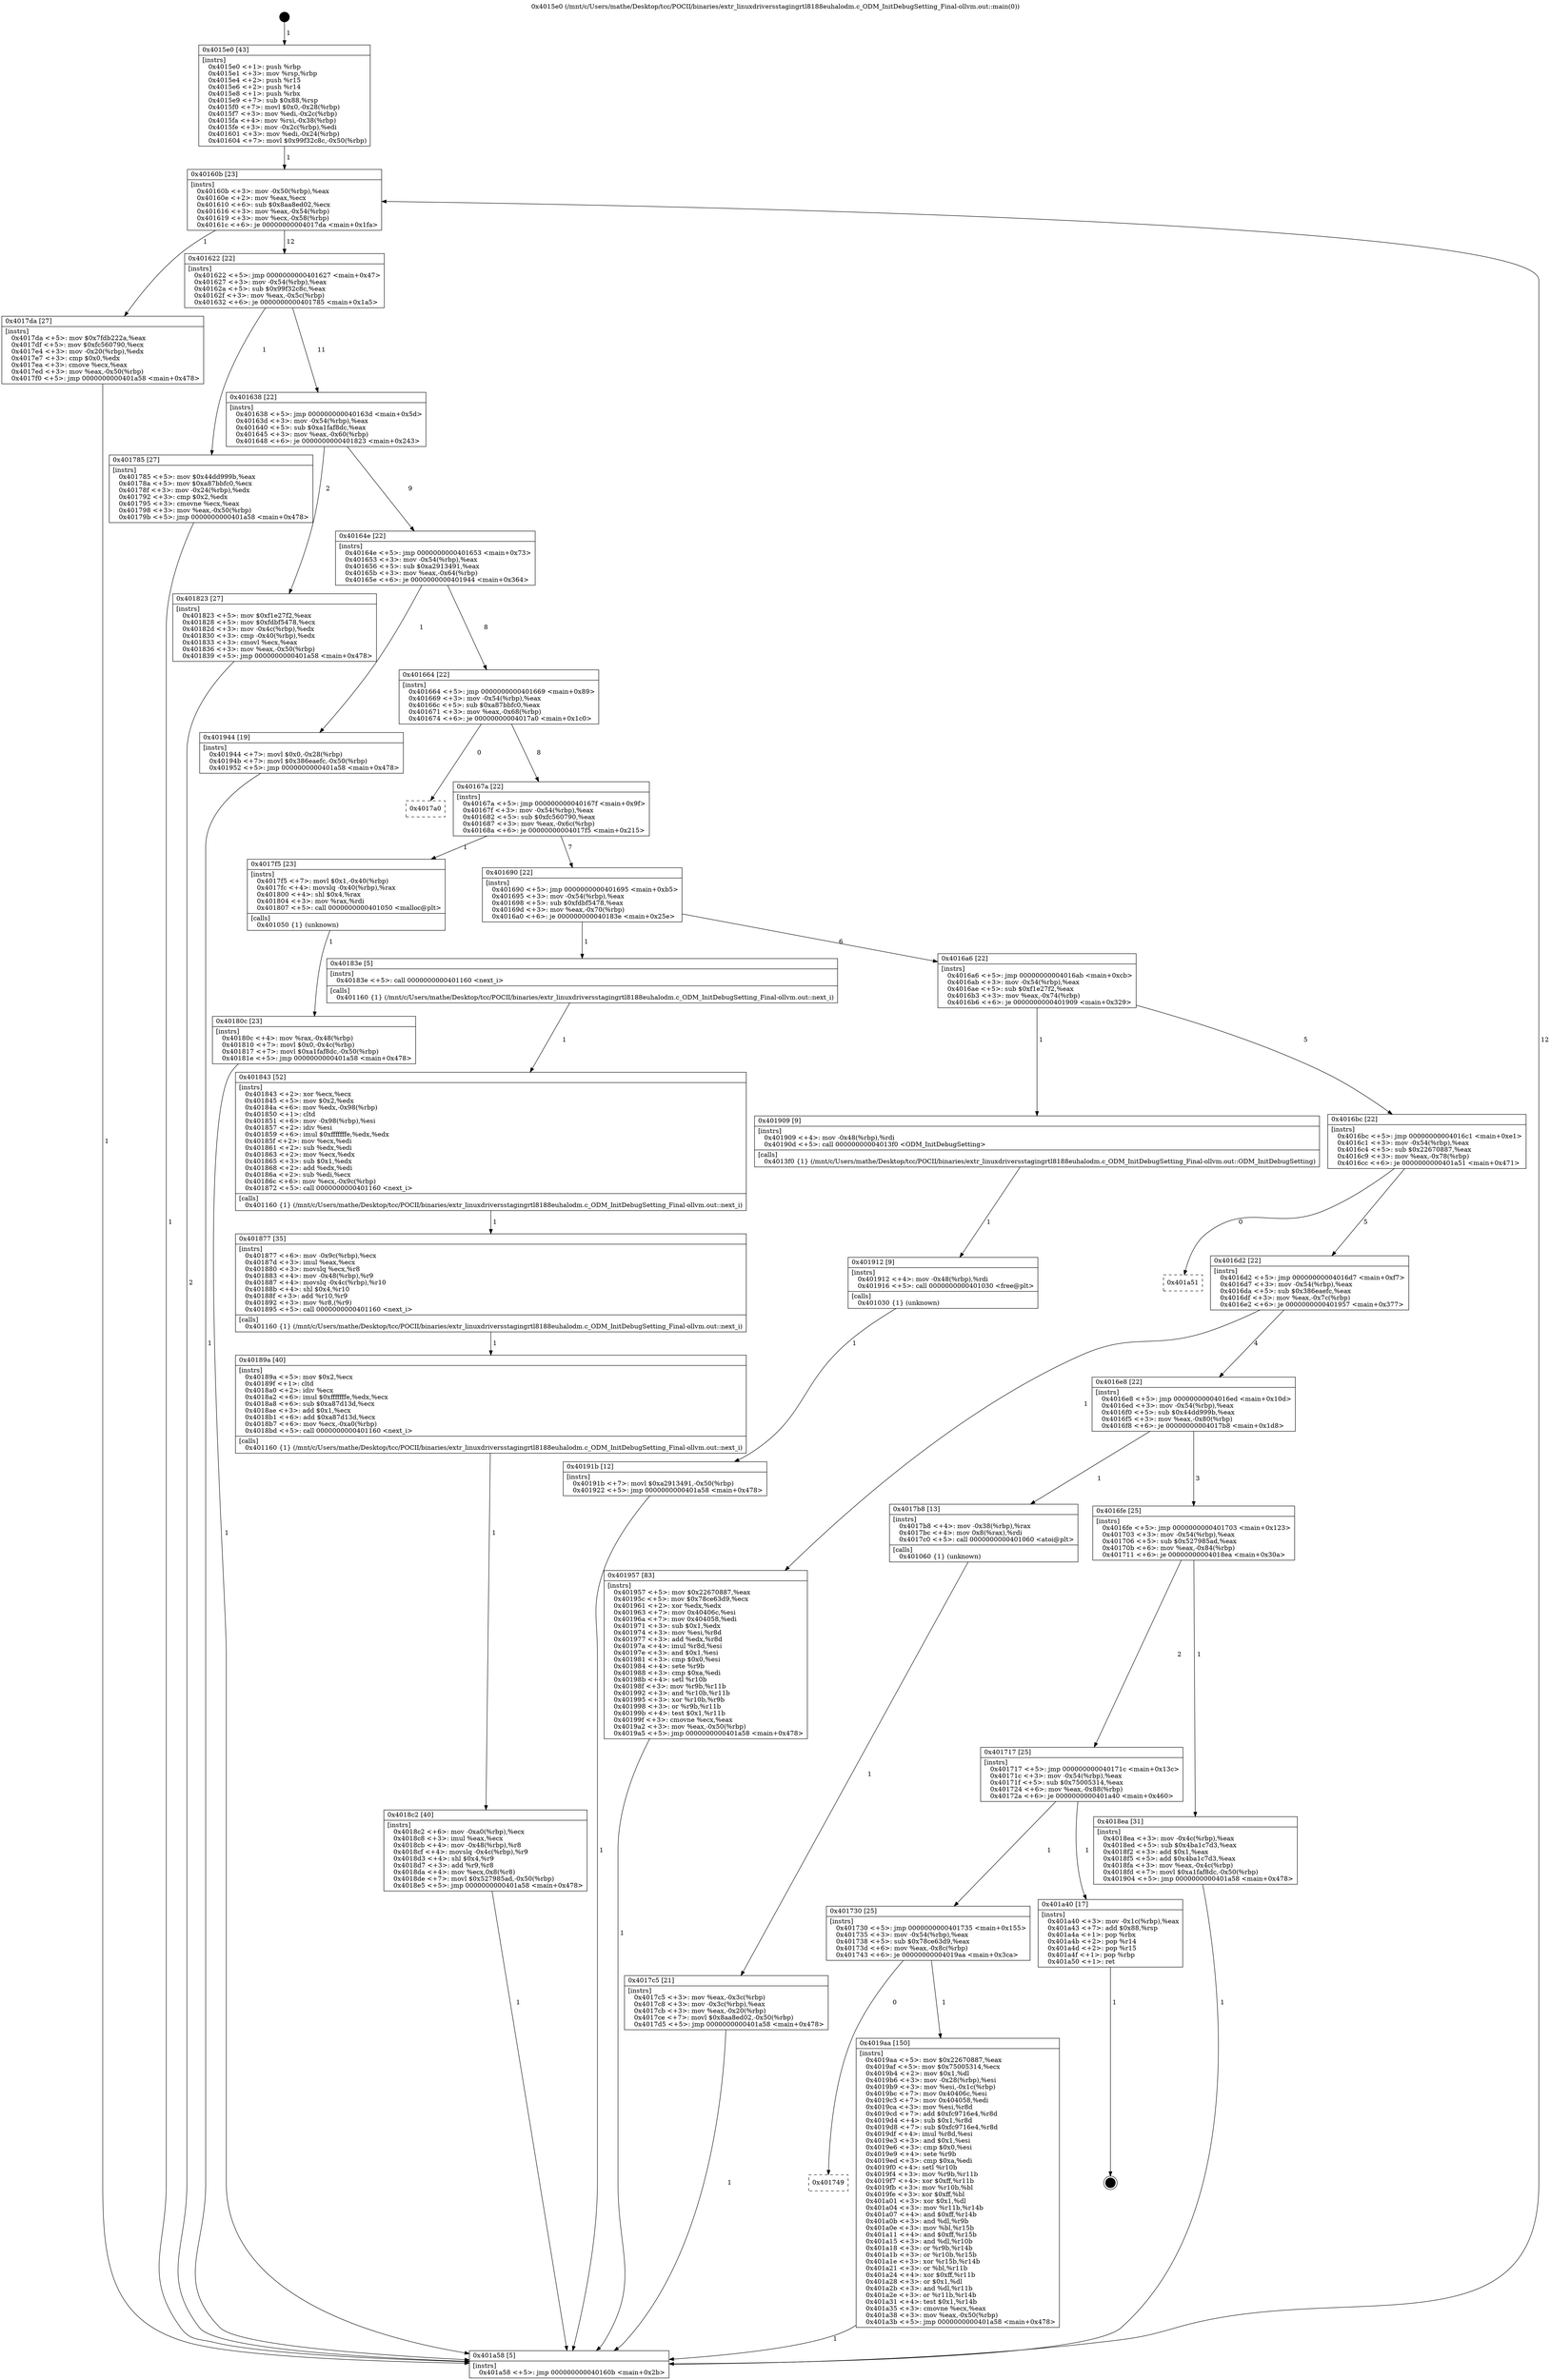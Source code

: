 digraph "0x4015e0" {
  label = "0x4015e0 (/mnt/c/Users/mathe/Desktop/tcc/POCII/binaries/extr_linuxdriversstagingrtl8188euhalodm.c_ODM_InitDebugSetting_Final-ollvm.out::main(0))"
  labelloc = "t"
  node[shape=record]

  Entry [label="",width=0.3,height=0.3,shape=circle,fillcolor=black,style=filled]
  "0x40160b" [label="{
     0x40160b [23]\l
     | [instrs]\l
     &nbsp;&nbsp;0x40160b \<+3\>: mov -0x50(%rbp),%eax\l
     &nbsp;&nbsp;0x40160e \<+2\>: mov %eax,%ecx\l
     &nbsp;&nbsp;0x401610 \<+6\>: sub $0x8aa8ed02,%ecx\l
     &nbsp;&nbsp;0x401616 \<+3\>: mov %eax,-0x54(%rbp)\l
     &nbsp;&nbsp;0x401619 \<+3\>: mov %ecx,-0x58(%rbp)\l
     &nbsp;&nbsp;0x40161c \<+6\>: je 00000000004017da \<main+0x1fa\>\l
  }"]
  "0x4017da" [label="{
     0x4017da [27]\l
     | [instrs]\l
     &nbsp;&nbsp;0x4017da \<+5\>: mov $0x7fdb222a,%eax\l
     &nbsp;&nbsp;0x4017df \<+5\>: mov $0xfc560790,%ecx\l
     &nbsp;&nbsp;0x4017e4 \<+3\>: mov -0x20(%rbp),%edx\l
     &nbsp;&nbsp;0x4017e7 \<+3\>: cmp $0x0,%edx\l
     &nbsp;&nbsp;0x4017ea \<+3\>: cmove %ecx,%eax\l
     &nbsp;&nbsp;0x4017ed \<+3\>: mov %eax,-0x50(%rbp)\l
     &nbsp;&nbsp;0x4017f0 \<+5\>: jmp 0000000000401a58 \<main+0x478\>\l
  }"]
  "0x401622" [label="{
     0x401622 [22]\l
     | [instrs]\l
     &nbsp;&nbsp;0x401622 \<+5\>: jmp 0000000000401627 \<main+0x47\>\l
     &nbsp;&nbsp;0x401627 \<+3\>: mov -0x54(%rbp),%eax\l
     &nbsp;&nbsp;0x40162a \<+5\>: sub $0x99f32c8c,%eax\l
     &nbsp;&nbsp;0x40162f \<+3\>: mov %eax,-0x5c(%rbp)\l
     &nbsp;&nbsp;0x401632 \<+6\>: je 0000000000401785 \<main+0x1a5\>\l
  }"]
  Exit [label="",width=0.3,height=0.3,shape=circle,fillcolor=black,style=filled,peripheries=2]
  "0x401785" [label="{
     0x401785 [27]\l
     | [instrs]\l
     &nbsp;&nbsp;0x401785 \<+5\>: mov $0x44dd999b,%eax\l
     &nbsp;&nbsp;0x40178a \<+5\>: mov $0xa87bbfc0,%ecx\l
     &nbsp;&nbsp;0x40178f \<+3\>: mov -0x24(%rbp),%edx\l
     &nbsp;&nbsp;0x401792 \<+3\>: cmp $0x2,%edx\l
     &nbsp;&nbsp;0x401795 \<+3\>: cmovne %ecx,%eax\l
     &nbsp;&nbsp;0x401798 \<+3\>: mov %eax,-0x50(%rbp)\l
     &nbsp;&nbsp;0x40179b \<+5\>: jmp 0000000000401a58 \<main+0x478\>\l
  }"]
  "0x401638" [label="{
     0x401638 [22]\l
     | [instrs]\l
     &nbsp;&nbsp;0x401638 \<+5\>: jmp 000000000040163d \<main+0x5d\>\l
     &nbsp;&nbsp;0x40163d \<+3\>: mov -0x54(%rbp),%eax\l
     &nbsp;&nbsp;0x401640 \<+5\>: sub $0xa1faf8dc,%eax\l
     &nbsp;&nbsp;0x401645 \<+3\>: mov %eax,-0x60(%rbp)\l
     &nbsp;&nbsp;0x401648 \<+6\>: je 0000000000401823 \<main+0x243\>\l
  }"]
  "0x401a58" [label="{
     0x401a58 [5]\l
     | [instrs]\l
     &nbsp;&nbsp;0x401a58 \<+5\>: jmp 000000000040160b \<main+0x2b\>\l
  }"]
  "0x4015e0" [label="{
     0x4015e0 [43]\l
     | [instrs]\l
     &nbsp;&nbsp;0x4015e0 \<+1\>: push %rbp\l
     &nbsp;&nbsp;0x4015e1 \<+3\>: mov %rsp,%rbp\l
     &nbsp;&nbsp;0x4015e4 \<+2\>: push %r15\l
     &nbsp;&nbsp;0x4015e6 \<+2\>: push %r14\l
     &nbsp;&nbsp;0x4015e8 \<+1\>: push %rbx\l
     &nbsp;&nbsp;0x4015e9 \<+7\>: sub $0x88,%rsp\l
     &nbsp;&nbsp;0x4015f0 \<+7\>: movl $0x0,-0x28(%rbp)\l
     &nbsp;&nbsp;0x4015f7 \<+3\>: mov %edi,-0x2c(%rbp)\l
     &nbsp;&nbsp;0x4015fa \<+4\>: mov %rsi,-0x38(%rbp)\l
     &nbsp;&nbsp;0x4015fe \<+3\>: mov -0x2c(%rbp),%edi\l
     &nbsp;&nbsp;0x401601 \<+3\>: mov %edi,-0x24(%rbp)\l
     &nbsp;&nbsp;0x401604 \<+7\>: movl $0x99f32c8c,-0x50(%rbp)\l
  }"]
  "0x401749" [label="{
     0x401749\l
  }", style=dashed]
  "0x401823" [label="{
     0x401823 [27]\l
     | [instrs]\l
     &nbsp;&nbsp;0x401823 \<+5\>: mov $0xf1e27f2,%eax\l
     &nbsp;&nbsp;0x401828 \<+5\>: mov $0xfdbf5478,%ecx\l
     &nbsp;&nbsp;0x40182d \<+3\>: mov -0x4c(%rbp),%edx\l
     &nbsp;&nbsp;0x401830 \<+3\>: cmp -0x40(%rbp),%edx\l
     &nbsp;&nbsp;0x401833 \<+3\>: cmovl %ecx,%eax\l
     &nbsp;&nbsp;0x401836 \<+3\>: mov %eax,-0x50(%rbp)\l
     &nbsp;&nbsp;0x401839 \<+5\>: jmp 0000000000401a58 \<main+0x478\>\l
  }"]
  "0x40164e" [label="{
     0x40164e [22]\l
     | [instrs]\l
     &nbsp;&nbsp;0x40164e \<+5\>: jmp 0000000000401653 \<main+0x73\>\l
     &nbsp;&nbsp;0x401653 \<+3\>: mov -0x54(%rbp),%eax\l
     &nbsp;&nbsp;0x401656 \<+5\>: sub $0xa2913491,%eax\l
     &nbsp;&nbsp;0x40165b \<+3\>: mov %eax,-0x64(%rbp)\l
     &nbsp;&nbsp;0x40165e \<+6\>: je 0000000000401944 \<main+0x364\>\l
  }"]
  "0x4019aa" [label="{
     0x4019aa [150]\l
     | [instrs]\l
     &nbsp;&nbsp;0x4019aa \<+5\>: mov $0x22670887,%eax\l
     &nbsp;&nbsp;0x4019af \<+5\>: mov $0x75005314,%ecx\l
     &nbsp;&nbsp;0x4019b4 \<+2\>: mov $0x1,%dl\l
     &nbsp;&nbsp;0x4019b6 \<+3\>: mov -0x28(%rbp),%esi\l
     &nbsp;&nbsp;0x4019b9 \<+3\>: mov %esi,-0x1c(%rbp)\l
     &nbsp;&nbsp;0x4019bc \<+7\>: mov 0x40406c,%esi\l
     &nbsp;&nbsp;0x4019c3 \<+7\>: mov 0x404058,%edi\l
     &nbsp;&nbsp;0x4019ca \<+3\>: mov %esi,%r8d\l
     &nbsp;&nbsp;0x4019cd \<+7\>: add $0xfc9716e4,%r8d\l
     &nbsp;&nbsp;0x4019d4 \<+4\>: sub $0x1,%r8d\l
     &nbsp;&nbsp;0x4019d8 \<+7\>: sub $0xfc9716e4,%r8d\l
     &nbsp;&nbsp;0x4019df \<+4\>: imul %r8d,%esi\l
     &nbsp;&nbsp;0x4019e3 \<+3\>: and $0x1,%esi\l
     &nbsp;&nbsp;0x4019e6 \<+3\>: cmp $0x0,%esi\l
     &nbsp;&nbsp;0x4019e9 \<+4\>: sete %r9b\l
     &nbsp;&nbsp;0x4019ed \<+3\>: cmp $0xa,%edi\l
     &nbsp;&nbsp;0x4019f0 \<+4\>: setl %r10b\l
     &nbsp;&nbsp;0x4019f4 \<+3\>: mov %r9b,%r11b\l
     &nbsp;&nbsp;0x4019f7 \<+4\>: xor $0xff,%r11b\l
     &nbsp;&nbsp;0x4019fb \<+3\>: mov %r10b,%bl\l
     &nbsp;&nbsp;0x4019fe \<+3\>: xor $0xff,%bl\l
     &nbsp;&nbsp;0x401a01 \<+3\>: xor $0x1,%dl\l
     &nbsp;&nbsp;0x401a04 \<+3\>: mov %r11b,%r14b\l
     &nbsp;&nbsp;0x401a07 \<+4\>: and $0xff,%r14b\l
     &nbsp;&nbsp;0x401a0b \<+3\>: and %dl,%r9b\l
     &nbsp;&nbsp;0x401a0e \<+3\>: mov %bl,%r15b\l
     &nbsp;&nbsp;0x401a11 \<+4\>: and $0xff,%r15b\l
     &nbsp;&nbsp;0x401a15 \<+3\>: and %dl,%r10b\l
     &nbsp;&nbsp;0x401a18 \<+3\>: or %r9b,%r14b\l
     &nbsp;&nbsp;0x401a1b \<+3\>: or %r10b,%r15b\l
     &nbsp;&nbsp;0x401a1e \<+3\>: xor %r15b,%r14b\l
     &nbsp;&nbsp;0x401a21 \<+3\>: or %bl,%r11b\l
     &nbsp;&nbsp;0x401a24 \<+4\>: xor $0xff,%r11b\l
     &nbsp;&nbsp;0x401a28 \<+3\>: or $0x1,%dl\l
     &nbsp;&nbsp;0x401a2b \<+3\>: and %dl,%r11b\l
     &nbsp;&nbsp;0x401a2e \<+3\>: or %r11b,%r14b\l
     &nbsp;&nbsp;0x401a31 \<+4\>: test $0x1,%r14b\l
     &nbsp;&nbsp;0x401a35 \<+3\>: cmovne %ecx,%eax\l
     &nbsp;&nbsp;0x401a38 \<+3\>: mov %eax,-0x50(%rbp)\l
     &nbsp;&nbsp;0x401a3b \<+5\>: jmp 0000000000401a58 \<main+0x478\>\l
  }"]
  "0x401944" [label="{
     0x401944 [19]\l
     | [instrs]\l
     &nbsp;&nbsp;0x401944 \<+7\>: movl $0x0,-0x28(%rbp)\l
     &nbsp;&nbsp;0x40194b \<+7\>: movl $0x386eaefc,-0x50(%rbp)\l
     &nbsp;&nbsp;0x401952 \<+5\>: jmp 0000000000401a58 \<main+0x478\>\l
  }"]
  "0x401664" [label="{
     0x401664 [22]\l
     | [instrs]\l
     &nbsp;&nbsp;0x401664 \<+5\>: jmp 0000000000401669 \<main+0x89\>\l
     &nbsp;&nbsp;0x401669 \<+3\>: mov -0x54(%rbp),%eax\l
     &nbsp;&nbsp;0x40166c \<+5\>: sub $0xa87bbfc0,%eax\l
     &nbsp;&nbsp;0x401671 \<+3\>: mov %eax,-0x68(%rbp)\l
     &nbsp;&nbsp;0x401674 \<+6\>: je 00000000004017a0 \<main+0x1c0\>\l
  }"]
  "0x401730" [label="{
     0x401730 [25]\l
     | [instrs]\l
     &nbsp;&nbsp;0x401730 \<+5\>: jmp 0000000000401735 \<main+0x155\>\l
     &nbsp;&nbsp;0x401735 \<+3\>: mov -0x54(%rbp),%eax\l
     &nbsp;&nbsp;0x401738 \<+5\>: sub $0x78ce63d9,%eax\l
     &nbsp;&nbsp;0x40173d \<+6\>: mov %eax,-0x8c(%rbp)\l
     &nbsp;&nbsp;0x401743 \<+6\>: je 00000000004019aa \<main+0x3ca\>\l
  }"]
  "0x4017a0" [label="{
     0x4017a0\l
  }", style=dashed]
  "0x40167a" [label="{
     0x40167a [22]\l
     | [instrs]\l
     &nbsp;&nbsp;0x40167a \<+5\>: jmp 000000000040167f \<main+0x9f\>\l
     &nbsp;&nbsp;0x40167f \<+3\>: mov -0x54(%rbp),%eax\l
     &nbsp;&nbsp;0x401682 \<+5\>: sub $0xfc560790,%eax\l
     &nbsp;&nbsp;0x401687 \<+3\>: mov %eax,-0x6c(%rbp)\l
     &nbsp;&nbsp;0x40168a \<+6\>: je 00000000004017f5 \<main+0x215\>\l
  }"]
  "0x401a40" [label="{
     0x401a40 [17]\l
     | [instrs]\l
     &nbsp;&nbsp;0x401a40 \<+3\>: mov -0x1c(%rbp),%eax\l
     &nbsp;&nbsp;0x401a43 \<+7\>: add $0x88,%rsp\l
     &nbsp;&nbsp;0x401a4a \<+1\>: pop %rbx\l
     &nbsp;&nbsp;0x401a4b \<+2\>: pop %r14\l
     &nbsp;&nbsp;0x401a4d \<+2\>: pop %r15\l
     &nbsp;&nbsp;0x401a4f \<+1\>: pop %rbp\l
     &nbsp;&nbsp;0x401a50 \<+1\>: ret\l
  }"]
  "0x4017f5" [label="{
     0x4017f5 [23]\l
     | [instrs]\l
     &nbsp;&nbsp;0x4017f5 \<+7\>: movl $0x1,-0x40(%rbp)\l
     &nbsp;&nbsp;0x4017fc \<+4\>: movslq -0x40(%rbp),%rax\l
     &nbsp;&nbsp;0x401800 \<+4\>: shl $0x4,%rax\l
     &nbsp;&nbsp;0x401804 \<+3\>: mov %rax,%rdi\l
     &nbsp;&nbsp;0x401807 \<+5\>: call 0000000000401050 \<malloc@plt\>\l
     | [calls]\l
     &nbsp;&nbsp;0x401050 \{1\} (unknown)\l
  }"]
  "0x401690" [label="{
     0x401690 [22]\l
     | [instrs]\l
     &nbsp;&nbsp;0x401690 \<+5\>: jmp 0000000000401695 \<main+0xb5\>\l
     &nbsp;&nbsp;0x401695 \<+3\>: mov -0x54(%rbp),%eax\l
     &nbsp;&nbsp;0x401698 \<+5\>: sub $0xfdbf5478,%eax\l
     &nbsp;&nbsp;0x40169d \<+3\>: mov %eax,-0x70(%rbp)\l
     &nbsp;&nbsp;0x4016a0 \<+6\>: je 000000000040183e \<main+0x25e\>\l
  }"]
  "0x40191b" [label="{
     0x40191b [12]\l
     | [instrs]\l
     &nbsp;&nbsp;0x40191b \<+7\>: movl $0xa2913491,-0x50(%rbp)\l
     &nbsp;&nbsp;0x401922 \<+5\>: jmp 0000000000401a58 \<main+0x478\>\l
  }"]
  "0x40183e" [label="{
     0x40183e [5]\l
     | [instrs]\l
     &nbsp;&nbsp;0x40183e \<+5\>: call 0000000000401160 \<next_i\>\l
     | [calls]\l
     &nbsp;&nbsp;0x401160 \{1\} (/mnt/c/Users/mathe/Desktop/tcc/POCII/binaries/extr_linuxdriversstagingrtl8188euhalodm.c_ODM_InitDebugSetting_Final-ollvm.out::next_i)\l
  }"]
  "0x4016a6" [label="{
     0x4016a6 [22]\l
     | [instrs]\l
     &nbsp;&nbsp;0x4016a6 \<+5\>: jmp 00000000004016ab \<main+0xcb\>\l
     &nbsp;&nbsp;0x4016ab \<+3\>: mov -0x54(%rbp),%eax\l
     &nbsp;&nbsp;0x4016ae \<+5\>: sub $0xf1e27f2,%eax\l
     &nbsp;&nbsp;0x4016b3 \<+3\>: mov %eax,-0x74(%rbp)\l
     &nbsp;&nbsp;0x4016b6 \<+6\>: je 0000000000401909 \<main+0x329\>\l
  }"]
  "0x401912" [label="{
     0x401912 [9]\l
     | [instrs]\l
     &nbsp;&nbsp;0x401912 \<+4\>: mov -0x48(%rbp),%rdi\l
     &nbsp;&nbsp;0x401916 \<+5\>: call 0000000000401030 \<free@plt\>\l
     | [calls]\l
     &nbsp;&nbsp;0x401030 \{1\} (unknown)\l
  }"]
  "0x401909" [label="{
     0x401909 [9]\l
     | [instrs]\l
     &nbsp;&nbsp;0x401909 \<+4\>: mov -0x48(%rbp),%rdi\l
     &nbsp;&nbsp;0x40190d \<+5\>: call 00000000004013f0 \<ODM_InitDebugSetting\>\l
     | [calls]\l
     &nbsp;&nbsp;0x4013f0 \{1\} (/mnt/c/Users/mathe/Desktop/tcc/POCII/binaries/extr_linuxdriversstagingrtl8188euhalodm.c_ODM_InitDebugSetting_Final-ollvm.out::ODM_InitDebugSetting)\l
  }"]
  "0x4016bc" [label="{
     0x4016bc [22]\l
     | [instrs]\l
     &nbsp;&nbsp;0x4016bc \<+5\>: jmp 00000000004016c1 \<main+0xe1\>\l
     &nbsp;&nbsp;0x4016c1 \<+3\>: mov -0x54(%rbp),%eax\l
     &nbsp;&nbsp;0x4016c4 \<+5\>: sub $0x22670887,%eax\l
     &nbsp;&nbsp;0x4016c9 \<+3\>: mov %eax,-0x78(%rbp)\l
     &nbsp;&nbsp;0x4016cc \<+6\>: je 0000000000401a51 \<main+0x471\>\l
  }"]
  "0x401717" [label="{
     0x401717 [25]\l
     | [instrs]\l
     &nbsp;&nbsp;0x401717 \<+5\>: jmp 000000000040171c \<main+0x13c\>\l
     &nbsp;&nbsp;0x40171c \<+3\>: mov -0x54(%rbp),%eax\l
     &nbsp;&nbsp;0x40171f \<+5\>: sub $0x75005314,%eax\l
     &nbsp;&nbsp;0x401724 \<+6\>: mov %eax,-0x88(%rbp)\l
     &nbsp;&nbsp;0x40172a \<+6\>: je 0000000000401a40 \<main+0x460\>\l
  }"]
  "0x401a51" [label="{
     0x401a51\l
  }", style=dashed]
  "0x4016d2" [label="{
     0x4016d2 [22]\l
     | [instrs]\l
     &nbsp;&nbsp;0x4016d2 \<+5\>: jmp 00000000004016d7 \<main+0xf7\>\l
     &nbsp;&nbsp;0x4016d7 \<+3\>: mov -0x54(%rbp),%eax\l
     &nbsp;&nbsp;0x4016da \<+5\>: sub $0x386eaefc,%eax\l
     &nbsp;&nbsp;0x4016df \<+3\>: mov %eax,-0x7c(%rbp)\l
     &nbsp;&nbsp;0x4016e2 \<+6\>: je 0000000000401957 \<main+0x377\>\l
  }"]
  "0x4018ea" [label="{
     0x4018ea [31]\l
     | [instrs]\l
     &nbsp;&nbsp;0x4018ea \<+3\>: mov -0x4c(%rbp),%eax\l
     &nbsp;&nbsp;0x4018ed \<+5\>: sub $0x4ba1c7d3,%eax\l
     &nbsp;&nbsp;0x4018f2 \<+3\>: add $0x1,%eax\l
     &nbsp;&nbsp;0x4018f5 \<+5\>: add $0x4ba1c7d3,%eax\l
     &nbsp;&nbsp;0x4018fa \<+3\>: mov %eax,-0x4c(%rbp)\l
     &nbsp;&nbsp;0x4018fd \<+7\>: movl $0xa1faf8dc,-0x50(%rbp)\l
     &nbsp;&nbsp;0x401904 \<+5\>: jmp 0000000000401a58 \<main+0x478\>\l
  }"]
  "0x401957" [label="{
     0x401957 [83]\l
     | [instrs]\l
     &nbsp;&nbsp;0x401957 \<+5\>: mov $0x22670887,%eax\l
     &nbsp;&nbsp;0x40195c \<+5\>: mov $0x78ce63d9,%ecx\l
     &nbsp;&nbsp;0x401961 \<+2\>: xor %edx,%edx\l
     &nbsp;&nbsp;0x401963 \<+7\>: mov 0x40406c,%esi\l
     &nbsp;&nbsp;0x40196a \<+7\>: mov 0x404058,%edi\l
     &nbsp;&nbsp;0x401971 \<+3\>: sub $0x1,%edx\l
     &nbsp;&nbsp;0x401974 \<+3\>: mov %esi,%r8d\l
     &nbsp;&nbsp;0x401977 \<+3\>: add %edx,%r8d\l
     &nbsp;&nbsp;0x40197a \<+4\>: imul %r8d,%esi\l
     &nbsp;&nbsp;0x40197e \<+3\>: and $0x1,%esi\l
     &nbsp;&nbsp;0x401981 \<+3\>: cmp $0x0,%esi\l
     &nbsp;&nbsp;0x401984 \<+4\>: sete %r9b\l
     &nbsp;&nbsp;0x401988 \<+3\>: cmp $0xa,%edi\l
     &nbsp;&nbsp;0x40198b \<+4\>: setl %r10b\l
     &nbsp;&nbsp;0x40198f \<+3\>: mov %r9b,%r11b\l
     &nbsp;&nbsp;0x401992 \<+3\>: and %r10b,%r11b\l
     &nbsp;&nbsp;0x401995 \<+3\>: xor %r10b,%r9b\l
     &nbsp;&nbsp;0x401998 \<+3\>: or %r9b,%r11b\l
     &nbsp;&nbsp;0x40199b \<+4\>: test $0x1,%r11b\l
     &nbsp;&nbsp;0x40199f \<+3\>: cmovne %ecx,%eax\l
     &nbsp;&nbsp;0x4019a2 \<+3\>: mov %eax,-0x50(%rbp)\l
     &nbsp;&nbsp;0x4019a5 \<+5\>: jmp 0000000000401a58 \<main+0x478\>\l
  }"]
  "0x4016e8" [label="{
     0x4016e8 [22]\l
     | [instrs]\l
     &nbsp;&nbsp;0x4016e8 \<+5\>: jmp 00000000004016ed \<main+0x10d\>\l
     &nbsp;&nbsp;0x4016ed \<+3\>: mov -0x54(%rbp),%eax\l
     &nbsp;&nbsp;0x4016f0 \<+5\>: sub $0x44dd999b,%eax\l
     &nbsp;&nbsp;0x4016f5 \<+3\>: mov %eax,-0x80(%rbp)\l
     &nbsp;&nbsp;0x4016f8 \<+6\>: je 00000000004017b8 \<main+0x1d8\>\l
  }"]
  "0x4018c2" [label="{
     0x4018c2 [40]\l
     | [instrs]\l
     &nbsp;&nbsp;0x4018c2 \<+6\>: mov -0xa0(%rbp),%ecx\l
     &nbsp;&nbsp;0x4018c8 \<+3\>: imul %eax,%ecx\l
     &nbsp;&nbsp;0x4018cb \<+4\>: mov -0x48(%rbp),%r8\l
     &nbsp;&nbsp;0x4018cf \<+4\>: movslq -0x4c(%rbp),%r9\l
     &nbsp;&nbsp;0x4018d3 \<+4\>: shl $0x4,%r9\l
     &nbsp;&nbsp;0x4018d7 \<+3\>: add %r9,%r8\l
     &nbsp;&nbsp;0x4018da \<+4\>: mov %ecx,0x8(%r8)\l
     &nbsp;&nbsp;0x4018de \<+7\>: movl $0x527985ad,-0x50(%rbp)\l
     &nbsp;&nbsp;0x4018e5 \<+5\>: jmp 0000000000401a58 \<main+0x478\>\l
  }"]
  "0x4017b8" [label="{
     0x4017b8 [13]\l
     | [instrs]\l
     &nbsp;&nbsp;0x4017b8 \<+4\>: mov -0x38(%rbp),%rax\l
     &nbsp;&nbsp;0x4017bc \<+4\>: mov 0x8(%rax),%rdi\l
     &nbsp;&nbsp;0x4017c0 \<+5\>: call 0000000000401060 \<atoi@plt\>\l
     | [calls]\l
     &nbsp;&nbsp;0x401060 \{1\} (unknown)\l
  }"]
  "0x4016fe" [label="{
     0x4016fe [25]\l
     | [instrs]\l
     &nbsp;&nbsp;0x4016fe \<+5\>: jmp 0000000000401703 \<main+0x123\>\l
     &nbsp;&nbsp;0x401703 \<+3\>: mov -0x54(%rbp),%eax\l
     &nbsp;&nbsp;0x401706 \<+5\>: sub $0x527985ad,%eax\l
     &nbsp;&nbsp;0x40170b \<+6\>: mov %eax,-0x84(%rbp)\l
     &nbsp;&nbsp;0x401711 \<+6\>: je 00000000004018ea \<main+0x30a\>\l
  }"]
  "0x4017c5" [label="{
     0x4017c5 [21]\l
     | [instrs]\l
     &nbsp;&nbsp;0x4017c5 \<+3\>: mov %eax,-0x3c(%rbp)\l
     &nbsp;&nbsp;0x4017c8 \<+3\>: mov -0x3c(%rbp),%eax\l
     &nbsp;&nbsp;0x4017cb \<+3\>: mov %eax,-0x20(%rbp)\l
     &nbsp;&nbsp;0x4017ce \<+7\>: movl $0x8aa8ed02,-0x50(%rbp)\l
     &nbsp;&nbsp;0x4017d5 \<+5\>: jmp 0000000000401a58 \<main+0x478\>\l
  }"]
  "0x40180c" [label="{
     0x40180c [23]\l
     | [instrs]\l
     &nbsp;&nbsp;0x40180c \<+4\>: mov %rax,-0x48(%rbp)\l
     &nbsp;&nbsp;0x401810 \<+7\>: movl $0x0,-0x4c(%rbp)\l
     &nbsp;&nbsp;0x401817 \<+7\>: movl $0xa1faf8dc,-0x50(%rbp)\l
     &nbsp;&nbsp;0x40181e \<+5\>: jmp 0000000000401a58 \<main+0x478\>\l
  }"]
  "0x401843" [label="{
     0x401843 [52]\l
     | [instrs]\l
     &nbsp;&nbsp;0x401843 \<+2\>: xor %ecx,%ecx\l
     &nbsp;&nbsp;0x401845 \<+5\>: mov $0x2,%edx\l
     &nbsp;&nbsp;0x40184a \<+6\>: mov %edx,-0x98(%rbp)\l
     &nbsp;&nbsp;0x401850 \<+1\>: cltd\l
     &nbsp;&nbsp;0x401851 \<+6\>: mov -0x98(%rbp),%esi\l
     &nbsp;&nbsp;0x401857 \<+2\>: idiv %esi\l
     &nbsp;&nbsp;0x401859 \<+6\>: imul $0xfffffffe,%edx,%edx\l
     &nbsp;&nbsp;0x40185f \<+2\>: mov %ecx,%edi\l
     &nbsp;&nbsp;0x401861 \<+2\>: sub %edx,%edi\l
     &nbsp;&nbsp;0x401863 \<+2\>: mov %ecx,%edx\l
     &nbsp;&nbsp;0x401865 \<+3\>: sub $0x1,%edx\l
     &nbsp;&nbsp;0x401868 \<+2\>: add %edx,%edi\l
     &nbsp;&nbsp;0x40186a \<+2\>: sub %edi,%ecx\l
     &nbsp;&nbsp;0x40186c \<+6\>: mov %ecx,-0x9c(%rbp)\l
     &nbsp;&nbsp;0x401872 \<+5\>: call 0000000000401160 \<next_i\>\l
     | [calls]\l
     &nbsp;&nbsp;0x401160 \{1\} (/mnt/c/Users/mathe/Desktop/tcc/POCII/binaries/extr_linuxdriversstagingrtl8188euhalodm.c_ODM_InitDebugSetting_Final-ollvm.out::next_i)\l
  }"]
  "0x401877" [label="{
     0x401877 [35]\l
     | [instrs]\l
     &nbsp;&nbsp;0x401877 \<+6\>: mov -0x9c(%rbp),%ecx\l
     &nbsp;&nbsp;0x40187d \<+3\>: imul %eax,%ecx\l
     &nbsp;&nbsp;0x401880 \<+3\>: movslq %ecx,%r8\l
     &nbsp;&nbsp;0x401883 \<+4\>: mov -0x48(%rbp),%r9\l
     &nbsp;&nbsp;0x401887 \<+4\>: movslq -0x4c(%rbp),%r10\l
     &nbsp;&nbsp;0x40188b \<+4\>: shl $0x4,%r10\l
     &nbsp;&nbsp;0x40188f \<+3\>: add %r10,%r9\l
     &nbsp;&nbsp;0x401892 \<+3\>: mov %r8,(%r9)\l
     &nbsp;&nbsp;0x401895 \<+5\>: call 0000000000401160 \<next_i\>\l
     | [calls]\l
     &nbsp;&nbsp;0x401160 \{1\} (/mnt/c/Users/mathe/Desktop/tcc/POCII/binaries/extr_linuxdriversstagingrtl8188euhalodm.c_ODM_InitDebugSetting_Final-ollvm.out::next_i)\l
  }"]
  "0x40189a" [label="{
     0x40189a [40]\l
     | [instrs]\l
     &nbsp;&nbsp;0x40189a \<+5\>: mov $0x2,%ecx\l
     &nbsp;&nbsp;0x40189f \<+1\>: cltd\l
     &nbsp;&nbsp;0x4018a0 \<+2\>: idiv %ecx\l
     &nbsp;&nbsp;0x4018a2 \<+6\>: imul $0xfffffffe,%edx,%ecx\l
     &nbsp;&nbsp;0x4018a8 \<+6\>: sub $0xa87d13d,%ecx\l
     &nbsp;&nbsp;0x4018ae \<+3\>: add $0x1,%ecx\l
     &nbsp;&nbsp;0x4018b1 \<+6\>: add $0xa87d13d,%ecx\l
     &nbsp;&nbsp;0x4018b7 \<+6\>: mov %ecx,-0xa0(%rbp)\l
     &nbsp;&nbsp;0x4018bd \<+5\>: call 0000000000401160 \<next_i\>\l
     | [calls]\l
     &nbsp;&nbsp;0x401160 \{1\} (/mnt/c/Users/mathe/Desktop/tcc/POCII/binaries/extr_linuxdriversstagingrtl8188euhalodm.c_ODM_InitDebugSetting_Final-ollvm.out::next_i)\l
  }"]
  Entry -> "0x4015e0" [label=" 1"]
  "0x40160b" -> "0x4017da" [label=" 1"]
  "0x40160b" -> "0x401622" [label=" 12"]
  "0x401a40" -> Exit [label=" 1"]
  "0x401622" -> "0x401785" [label=" 1"]
  "0x401622" -> "0x401638" [label=" 11"]
  "0x401785" -> "0x401a58" [label=" 1"]
  "0x4015e0" -> "0x40160b" [label=" 1"]
  "0x401a58" -> "0x40160b" [label=" 12"]
  "0x4019aa" -> "0x401a58" [label=" 1"]
  "0x401638" -> "0x401823" [label=" 2"]
  "0x401638" -> "0x40164e" [label=" 9"]
  "0x401730" -> "0x401749" [label=" 0"]
  "0x40164e" -> "0x401944" [label=" 1"]
  "0x40164e" -> "0x401664" [label=" 8"]
  "0x401730" -> "0x4019aa" [label=" 1"]
  "0x401664" -> "0x4017a0" [label=" 0"]
  "0x401664" -> "0x40167a" [label=" 8"]
  "0x401717" -> "0x401730" [label=" 1"]
  "0x40167a" -> "0x4017f5" [label=" 1"]
  "0x40167a" -> "0x401690" [label=" 7"]
  "0x401717" -> "0x401a40" [label=" 1"]
  "0x401690" -> "0x40183e" [label=" 1"]
  "0x401690" -> "0x4016a6" [label=" 6"]
  "0x401957" -> "0x401a58" [label=" 1"]
  "0x4016a6" -> "0x401909" [label=" 1"]
  "0x4016a6" -> "0x4016bc" [label=" 5"]
  "0x401944" -> "0x401a58" [label=" 1"]
  "0x4016bc" -> "0x401a51" [label=" 0"]
  "0x4016bc" -> "0x4016d2" [label=" 5"]
  "0x40191b" -> "0x401a58" [label=" 1"]
  "0x4016d2" -> "0x401957" [label=" 1"]
  "0x4016d2" -> "0x4016e8" [label=" 4"]
  "0x401912" -> "0x40191b" [label=" 1"]
  "0x4016e8" -> "0x4017b8" [label=" 1"]
  "0x4016e8" -> "0x4016fe" [label=" 3"]
  "0x4017b8" -> "0x4017c5" [label=" 1"]
  "0x4017c5" -> "0x401a58" [label=" 1"]
  "0x4017da" -> "0x401a58" [label=" 1"]
  "0x4017f5" -> "0x40180c" [label=" 1"]
  "0x40180c" -> "0x401a58" [label=" 1"]
  "0x401823" -> "0x401a58" [label=" 2"]
  "0x40183e" -> "0x401843" [label=" 1"]
  "0x401843" -> "0x401877" [label=" 1"]
  "0x401877" -> "0x40189a" [label=" 1"]
  "0x40189a" -> "0x4018c2" [label=" 1"]
  "0x4018c2" -> "0x401a58" [label=" 1"]
  "0x401909" -> "0x401912" [label=" 1"]
  "0x4016fe" -> "0x4018ea" [label=" 1"]
  "0x4016fe" -> "0x401717" [label=" 2"]
  "0x4018ea" -> "0x401a58" [label=" 1"]
}
